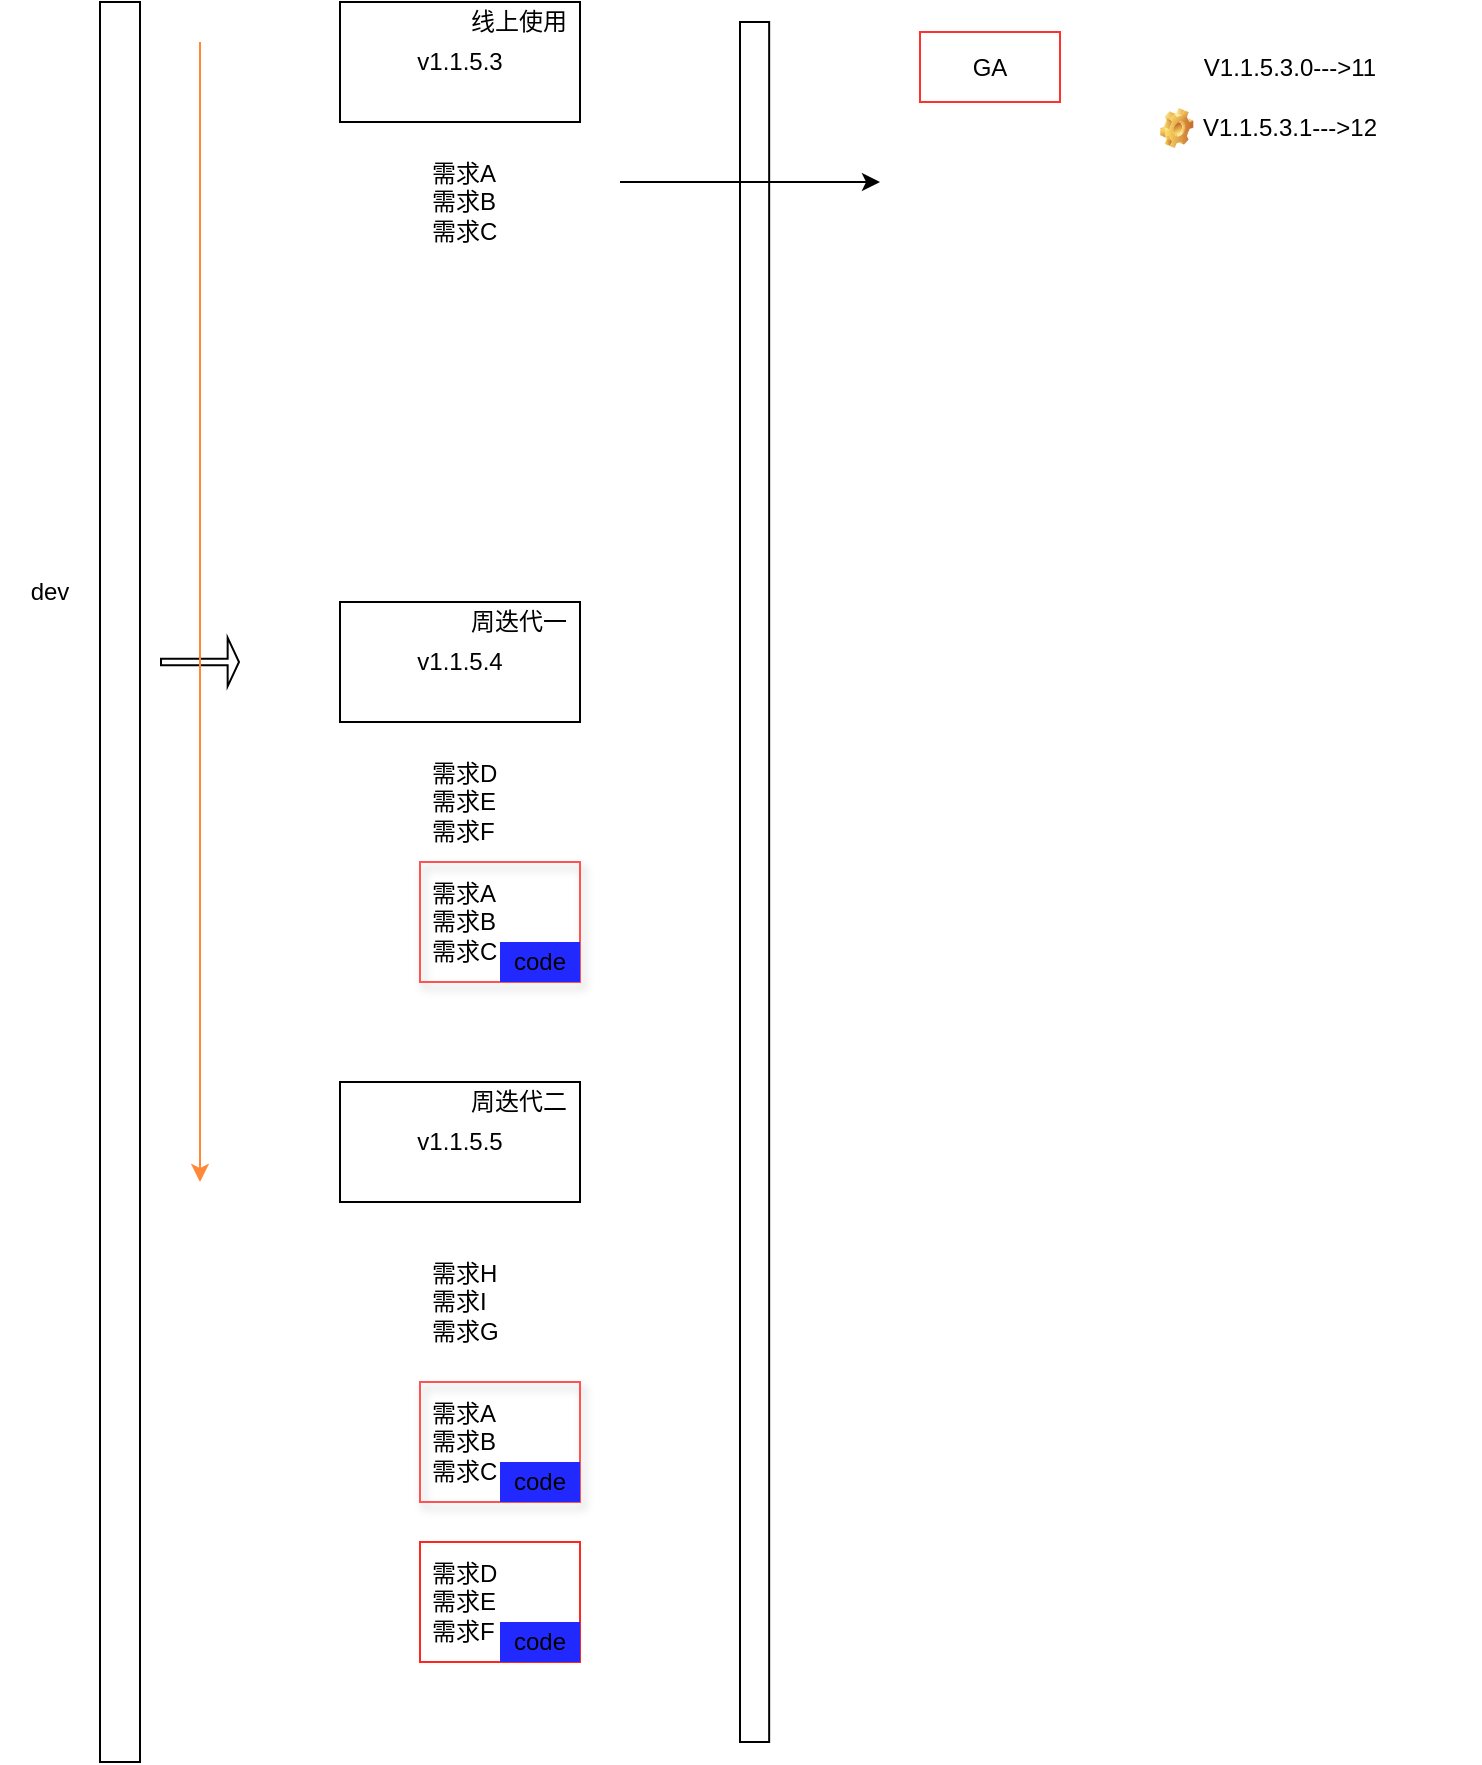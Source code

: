 <mxfile version="25.0.3">
  <diagram name="第 1 页" id="zGUjybOHjXsECZjbAu67">
    <mxGraphModel dx="2493" dy="829" grid="1" gridSize="10" guides="1" tooltips="1" connect="1" arrows="1" fold="1" page="1" pageScale="1" pageWidth="827" pageHeight="1169" math="0" shadow="0">
      <root>
        <mxCell id="0" />
        <mxCell id="1" parent="0" />
        <mxCell id="fipRC0NaJgUNX1WB6Vy9-1" value="" style="rounded=0;whiteSpace=wrap;html=1;" vertex="1" parent="1">
          <mxGeometry x="40" y="30" width="20" height="880" as="geometry" />
        </mxCell>
        <mxCell id="fipRC0NaJgUNX1WB6Vy9-2" value="dev" style="text;html=1;align=center;verticalAlign=middle;whiteSpace=wrap;rounded=0;" vertex="1" parent="1">
          <mxGeometry x="-10" y="310" width="50" height="30" as="geometry" />
        </mxCell>
        <mxCell id="fipRC0NaJgUNX1WB6Vy9-3" value="" style="shape=flexArrow;endArrow=classic;html=1;rounded=0;width=3.333;endSize=1.558;" edge="1" parent="1">
          <mxGeometry width="50" height="50" relative="1" as="geometry">
            <mxPoint x="70" y="360" as="sourcePoint" />
            <mxPoint x="110" y="360" as="targetPoint" />
          </mxGeometry>
        </mxCell>
        <mxCell id="fipRC0NaJgUNX1WB6Vy9-4" value="v1.1.5.3" style="rounded=0;whiteSpace=wrap;html=1;" vertex="1" parent="1">
          <mxGeometry x="160" y="30" width="120" height="60" as="geometry" />
        </mxCell>
        <mxCell id="fipRC0NaJgUNX1WB6Vy9-5" value="v1.1.5.4" style="rounded=0;whiteSpace=wrap;html=1;" vertex="1" parent="1">
          <mxGeometry x="160" y="330" width="120" height="60" as="geometry" />
        </mxCell>
        <mxCell id="fipRC0NaJgUNX1WB6Vy9-6" value="v1.1.5.5" style="rounded=0;whiteSpace=wrap;html=1;" vertex="1" parent="1">
          <mxGeometry x="160" y="570" width="120" height="60" as="geometry" />
        </mxCell>
        <mxCell id="fipRC0NaJgUNX1WB6Vy9-8" value="线上使用" style="text;html=1;align=center;verticalAlign=middle;whiteSpace=wrap;rounded=0;" vertex="1" parent="1">
          <mxGeometry x="219" y="30" width="61" height="20" as="geometry" />
        </mxCell>
        <mxCell id="fipRC0NaJgUNX1WB6Vy9-9" value="周迭代一" style="text;html=1;align=center;verticalAlign=middle;whiteSpace=wrap;rounded=0;" vertex="1" parent="1">
          <mxGeometry x="219" y="330" width="61" height="20" as="geometry" />
        </mxCell>
        <mxCell id="fipRC0NaJgUNX1WB6Vy9-10" value="周迭代二" style="text;html=1;align=center;verticalAlign=middle;whiteSpace=wrap;rounded=0;" vertex="1" parent="1">
          <mxGeometry x="219" y="570" width="61" height="20" as="geometry" />
        </mxCell>
        <mxCell id="fipRC0NaJgUNX1WB6Vy9-11" value="" style="rounded=0;whiteSpace=wrap;html=1;" vertex="1" parent="1">
          <mxGeometry x="360" y="40" width="14.58" height="860" as="geometry" />
        </mxCell>
        <mxCell id="fipRC0NaJgUNX1WB6Vy9-13" value="需求A&lt;div&gt;需求B&lt;/div&gt;&lt;div&gt;需求C&lt;/div&gt;" style="text;strokeColor=none;fillColor=none;align=left;verticalAlign=middle;spacingLeft=4;spacingRight=4;overflow=hidden;points=[[0,0.5],[1,0.5]];portConstraint=eastwest;rotatable=0;whiteSpace=wrap;html=1;" vertex="1" parent="1">
          <mxGeometry x="200" y="100" width="80" height="60" as="geometry" />
        </mxCell>
        <mxCell id="fipRC0NaJgUNX1WB6Vy9-14" value="" style="endArrow=classic;html=1;rounded=0;" edge="1" parent="1">
          <mxGeometry width="50" height="50" relative="1" as="geometry">
            <mxPoint x="300" y="120" as="sourcePoint" />
            <mxPoint x="430" y="120" as="targetPoint" />
          </mxGeometry>
        </mxCell>
        <mxCell id="fipRC0NaJgUNX1WB6Vy9-16" value="GA" style="text;html=1;align=center;verticalAlign=middle;whiteSpace=wrap;rounded=0;shadow=0;strokeColor=#FF322B;" vertex="1" parent="1">
          <mxGeometry x="450" y="45" width="70" height="35" as="geometry" />
        </mxCell>
        <mxCell id="fipRC0NaJgUNX1WB6Vy9-19" value="V1.1.5.3.0---&amp;gt;11" style="text;html=1;align=center;verticalAlign=middle;whiteSpace=wrap;rounded=0;" vertex="1" parent="1">
          <mxGeometry x="540" y="48" width="190" height="30" as="geometry" />
        </mxCell>
        <mxCell id="fipRC0NaJgUNX1WB6Vy9-20" value="需求D&lt;div&gt;需求E&lt;/div&gt;&lt;div&gt;需求F&lt;/div&gt;" style="text;strokeColor=none;fillColor=none;align=left;verticalAlign=middle;spacingLeft=4;spacingRight=4;overflow=hidden;points=[[0,0.5],[1,0.5]];portConstraint=eastwest;rotatable=0;whiteSpace=wrap;html=1;" vertex="1" parent="1">
          <mxGeometry x="200" y="400" width="80" height="60" as="geometry" />
        </mxCell>
        <mxCell id="fipRC0NaJgUNX1WB6Vy9-21" value="需求H&lt;br&gt;&lt;div&gt;需求I&lt;/div&gt;&lt;div&gt;&lt;span style=&quot;background-color: initial;&quot;&gt;需求G&lt;/span&gt;&lt;/div&gt;" style="text;strokeColor=none;fillColor=none;align=left;verticalAlign=middle;spacingLeft=4;spacingRight=4;overflow=hidden;points=[[0,0.5],[1,0.5]];portConstraint=eastwest;rotatable=0;whiteSpace=wrap;html=1;" vertex="1" parent="1">
          <mxGeometry x="200" y="650" width="80" height="60" as="geometry" />
        </mxCell>
        <mxCell id="fipRC0NaJgUNX1WB6Vy9-22" value="需求A&lt;div&gt;需求B&lt;/div&gt;&lt;div&gt;需求C&lt;/div&gt;" style="text;strokeColor=#FF5252;fillColor=none;align=left;verticalAlign=middle;spacingLeft=4;spacingRight=4;overflow=hidden;points=[[0,0.5],[1,0.5]];portConstraint=eastwest;rotatable=0;whiteSpace=wrap;html=1;shadow=1;" vertex="1" parent="1">
          <mxGeometry x="200" y="460" width="80" height="60" as="geometry" />
        </mxCell>
        <mxCell id="fipRC0NaJgUNX1WB6Vy9-26" value="" style="endArrow=classic;html=1;rounded=0;fillColor=#FF4530;strokeColor=#FF8838;" edge="1" parent="1">
          <mxGeometry width="50" height="50" relative="1" as="geometry">
            <mxPoint x="90" y="50" as="sourcePoint" />
            <mxPoint x="90" y="620" as="targetPoint" />
          </mxGeometry>
        </mxCell>
        <mxCell id="fipRC0NaJgUNX1WB6Vy9-27" value="需求A&lt;div&gt;需求B&lt;/div&gt;&lt;div&gt;需求C&lt;/div&gt;" style="text;strokeColor=#FF5252;fillColor=none;align=left;verticalAlign=middle;spacingLeft=4;spacingRight=4;overflow=hidden;points=[[0,0.5],[1,0.5]];portConstraint=eastwest;rotatable=0;whiteSpace=wrap;html=1;shadow=1;" vertex="1" parent="1">
          <mxGeometry x="200" y="720" width="80" height="60" as="geometry" />
        </mxCell>
        <mxCell id="fipRC0NaJgUNX1WB6Vy9-28" value="需求D&lt;div&gt;需求E&lt;/div&gt;&lt;div&gt;需求F&lt;/div&gt;" style="text;strokeColor=#FF261F;fillColor=none;align=left;verticalAlign=middle;spacingLeft=4;spacingRight=4;overflow=hidden;points=[[0,0.5],[1,0.5]];portConstraint=eastwest;rotatable=0;whiteSpace=wrap;html=1;" vertex="1" parent="1">
          <mxGeometry x="200" y="800" width="80" height="60" as="geometry" />
        </mxCell>
        <mxCell id="fipRC0NaJgUNX1WB6Vy9-29" value="code" style="text;html=1;align=center;verticalAlign=middle;whiteSpace=wrap;rounded=0;fillColor=#2129FF;color=#000;" vertex="1" parent="1">
          <mxGeometry x="240" y="500" width="40" height="20" as="geometry" />
        </mxCell>
        <mxCell id="fipRC0NaJgUNX1WB6Vy9-30" value="code" style="text;html=1;align=center;verticalAlign=middle;whiteSpace=wrap;rounded=0;fillColor=#2129FF;color=#000;" vertex="1" parent="1">
          <mxGeometry x="240" y="760" width="40" height="20" as="geometry" />
        </mxCell>
        <mxCell id="fipRC0NaJgUNX1WB6Vy9-31" value="code" style="text;html=1;align=center;verticalAlign=middle;whiteSpace=wrap;rounded=0;fillColor=#2129FF;color=#000;" vertex="1" parent="1">
          <mxGeometry x="240" y="840" width="40" height="20" as="geometry" />
        </mxCell>
        <mxCell id="fipRC0NaJgUNX1WB6Vy9-32" value="V1.1.5.3.1---&amp;gt;12" style="text;html=1;align=center;verticalAlign=middle;whiteSpace=wrap;rounded=0;" vertex="1" parent="1">
          <mxGeometry x="540" y="78" width="190" height="30" as="geometry" />
        </mxCell>
        <mxCell id="fipRC0NaJgUNX1WB6Vy9-33" value="" style="shape=image;html=1;verticalLabelPosition=bottom;verticalAlign=top;imageAspect=0;image=img/clipart/Gear_128x128.png" vertex="1" parent="1">
          <mxGeometry x="570" y="83" width="16.67" height="20" as="geometry" />
        </mxCell>
      </root>
    </mxGraphModel>
  </diagram>
</mxfile>
